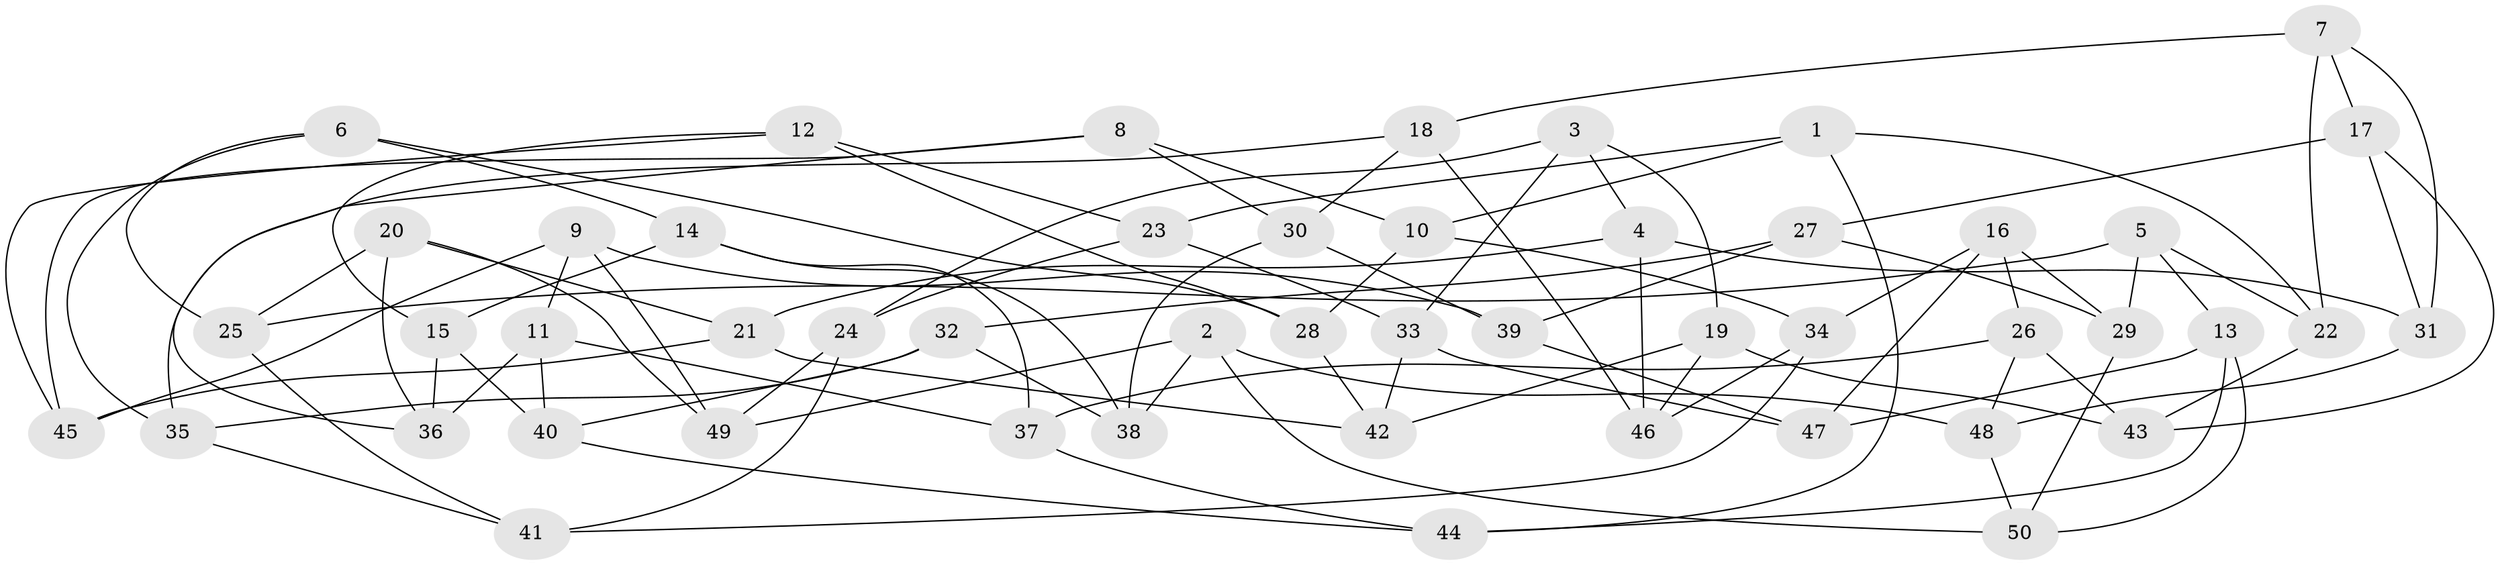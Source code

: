 // Generated by graph-tools (version 1.1) at 2025/56/03/09/25 04:56:48]
// undirected, 50 vertices, 100 edges
graph export_dot {
graph [start="1"]
  node [color=gray90,style=filled];
  1;
  2;
  3;
  4;
  5;
  6;
  7;
  8;
  9;
  10;
  11;
  12;
  13;
  14;
  15;
  16;
  17;
  18;
  19;
  20;
  21;
  22;
  23;
  24;
  25;
  26;
  27;
  28;
  29;
  30;
  31;
  32;
  33;
  34;
  35;
  36;
  37;
  38;
  39;
  40;
  41;
  42;
  43;
  44;
  45;
  46;
  47;
  48;
  49;
  50;
  1 -- 10;
  1 -- 22;
  1 -- 44;
  1 -- 23;
  2 -- 48;
  2 -- 49;
  2 -- 50;
  2 -- 38;
  3 -- 33;
  3 -- 4;
  3 -- 19;
  3 -- 24;
  4 -- 31;
  4 -- 21;
  4 -- 46;
  5 -- 25;
  5 -- 13;
  5 -- 29;
  5 -- 22;
  6 -- 14;
  6 -- 35;
  6 -- 25;
  6 -- 28;
  7 -- 22;
  7 -- 31;
  7 -- 18;
  7 -- 17;
  8 -- 36;
  8 -- 10;
  8 -- 30;
  8 -- 45;
  9 -- 11;
  9 -- 45;
  9 -- 39;
  9 -- 49;
  10 -- 34;
  10 -- 28;
  11 -- 40;
  11 -- 36;
  11 -- 37;
  12 -- 28;
  12 -- 15;
  12 -- 45;
  12 -- 23;
  13 -- 44;
  13 -- 50;
  13 -- 47;
  14 -- 37;
  14 -- 38;
  14 -- 15;
  15 -- 40;
  15 -- 36;
  16 -- 26;
  16 -- 34;
  16 -- 47;
  16 -- 29;
  17 -- 31;
  17 -- 43;
  17 -- 27;
  18 -- 35;
  18 -- 30;
  18 -- 46;
  19 -- 42;
  19 -- 43;
  19 -- 46;
  20 -- 49;
  20 -- 36;
  20 -- 25;
  20 -- 21;
  21 -- 45;
  21 -- 42;
  22 -- 43;
  23 -- 33;
  23 -- 24;
  24 -- 41;
  24 -- 49;
  25 -- 41;
  26 -- 43;
  26 -- 48;
  26 -- 37;
  27 -- 32;
  27 -- 39;
  27 -- 29;
  28 -- 42;
  29 -- 50;
  30 -- 39;
  30 -- 38;
  31 -- 48;
  32 -- 40;
  32 -- 38;
  32 -- 35;
  33 -- 47;
  33 -- 42;
  34 -- 46;
  34 -- 41;
  35 -- 41;
  37 -- 44;
  39 -- 47;
  40 -- 44;
  48 -- 50;
}

